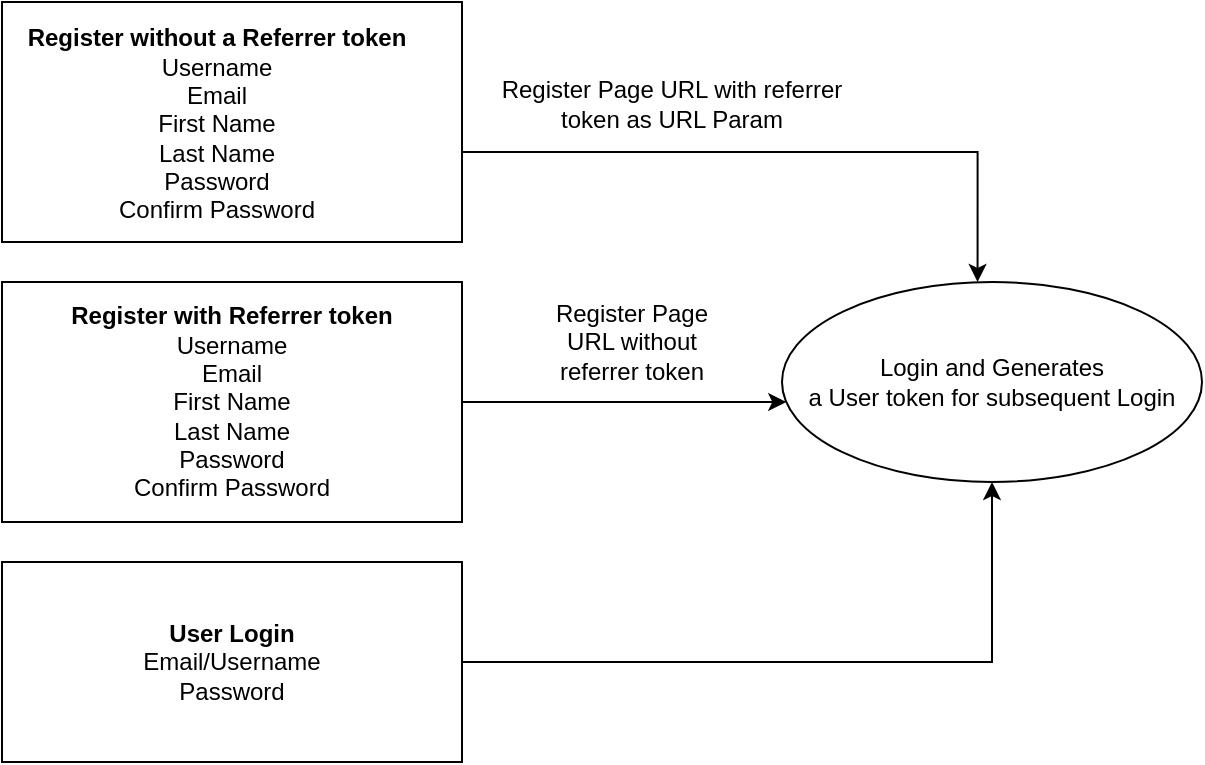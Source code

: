 <mxfile version="13.1.1" type="github">
  <diagram id="Wy2fdePZcEcgJuRb0x6n" name="Page-1">
    <mxGraphModel dx="1426" dy="794" grid="1" gridSize="10" guides="1" tooltips="1" connect="1" arrows="1" fold="1" page="1" pageScale="1" pageWidth="827" pageHeight="1169" math="0" shadow="0">
      <root>
        <mxCell id="0" />
        <mxCell id="1" parent="0" />
        <mxCell id="mcqtp2vvtmeLN--FUrFd-6" value="" style="edgeStyle=orthogonalEdgeStyle;rounded=0;orthogonalLoop=1;jettySize=auto;html=1;" edge="1" parent="1" source="mcqtp2vvtmeLN--FUrFd-3" target="mcqtp2vvtmeLN--FUrFd-11">
          <mxGeometry relative="1" as="geometry">
            <mxPoint x="480" y="210" as="targetPoint" />
            <Array as="points">
              <mxPoint x="410" y="220" />
              <mxPoint x="410" y="220" />
            </Array>
          </mxGeometry>
        </mxCell>
        <mxCell id="mcqtp2vvtmeLN--FUrFd-3" value="" style="rounded=0;whiteSpace=wrap;html=1;" vertex="1" parent="1">
          <mxGeometry x="60" y="160" width="230" height="120" as="geometry" />
        </mxCell>
        <mxCell id="mcqtp2vvtmeLN--FUrFd-15" value="" style="edgeStyle=orthogonalEdgeStyle;rounded=0;orthogonalLoop=1;jettySize=auto;html=1;" edge="1" parent="1" source="mcqtp2vvtmeLN--FUrFd-12" target="mcqtp2vvtmeLN--FUrFd-11">
          <mxGeometry relative="1" as="geometry">
            <mxPoint x="370" y="350" as="targetPoint" />
          </mxGeometry>
        </mxCell>
        <mxCell id="mcqtp2vvtmeLN--FUrFd-12" value="&lt;b&gt;User Login&lt;br&gt;&lt;/b&gt;Email/Username&lt;br&gt;Password" style="rounded=0;whiteSpace=wrap;html=1;" vertex="1" parent="1">
          <mxGeometry x="60" y="300" width="230" height="100" as="geometry" />
        </mxCell>
        <mxCell id="mcqtp2vvtmeLN--FUrFd-4" value="&lt;b&gt;Register with Referrer token&lt;/b&gt;&lt;br&gt;Username&lt;br&gt;Email&lt;br&gt;First Name&lt;br&gt;Last Name&lt;br&gt;Password&lt;br&gt;Confirm Password" style="text;html=1;strokeColor=none;fillColor=none;align=center;verticalAlign=middle;whiteSpace=wrap;rounded=0;" vertex="1" parent="1">
          <mxGeometry x="85" y="171.25" width="180" height="97.5" as="geometry" />
        </mxCell>
        <mxCell id="mcqtp2vvtmeLN--FUrFd-10" value="" style="edgeStyle=orthogonalEdgeStyle;rounded=0;orthogonalLoop=1;jettySize=auto;html=1;entryX=0.473;entryY=0.003;entryDx=0;entryDy=0;entryPerimeter=0;" edge="1" parent="1">
          <mxGeometry relative="1" as="geometry">
            <mxPoint x="279" y="95" as="sourcePoint" />
            <mxPoint x="547.79" y="160.0" as="targetPoint" />
            <Array as="points">
              <mxPoint x="548" y="95" />
            </Array>
          </mxGeometry>
        </mxCell>
        <mxCell id="mcqtp2vvtmeLN--FUrFd-7" value="" style="rounded=0;whiteSpace=wrap;html=1;" vertex="1" parent="1">
          <mxGeometry x="60" y="20" width="230" height="120" as="geometry" />
        </mxCell>
        <mxCell id="mcqtp2vvtmeLN--FUrFd-8" value="&lt;b&gt;Register without a Referrer token&lt;br&gt;&lt;/b&gt;Username&lt;br&gt;Email&lt;br&gt;First Name&lt;br&gt;Last Name&lt;br&gt;Password&lt;br&gt;Confirm Password" style="text;html=1;strokeColor=none;fillColor=none;align=center;verticalAlign=middle;whiteSpace=wrap;rounded=0;" vertex="1" parent="1">
          <mxGeometry x="70" y="30" width="195" height="102.5" as="geometry" />
        </mxCell>
        <mxCell id="mcqtp2vvtmeLN--FUrFd-11" value="Login and Generates &lt;br&gt;a User token for subsequent Login" style="ellipse;whiteSpace=wrap;html=1;" vertex="1" parent="1">
          <mxGeometry x="450" y="160" width="210" height="100" as="geometry" />
        </mxCell>
        <mxCell id="mcqtp2vvtmeLN--FUrFd-16" value="Register Page URL with referrer token as URL Param" style="text;html=1;strokeColor=none;fillColor=none;align=center;verticalAlign=middle;whiteSpace=wrap;rounded=0;" vertex="1" parent="1">
          <mxGeometry x="300" y="50" width="190" height="42.5" as="geometry" />
        </mxCell>
        <mxCell id="mcqtp2vvtmeLN--FUrFd-19" value="Register Page URL without referrer token" style="text;html=1;strokeColor=none;fillColor=none;align=center;verticalAlign=middle;whiteSpace=wrap;rounded=0;" vertex="1" parent="1">
          <mxGeometry x="330" y="150" width="90" height="80" as="geometry" />
        </mxCell>
      </root>
    </mxGraphModel>
  </diagram>
</mxfile>
